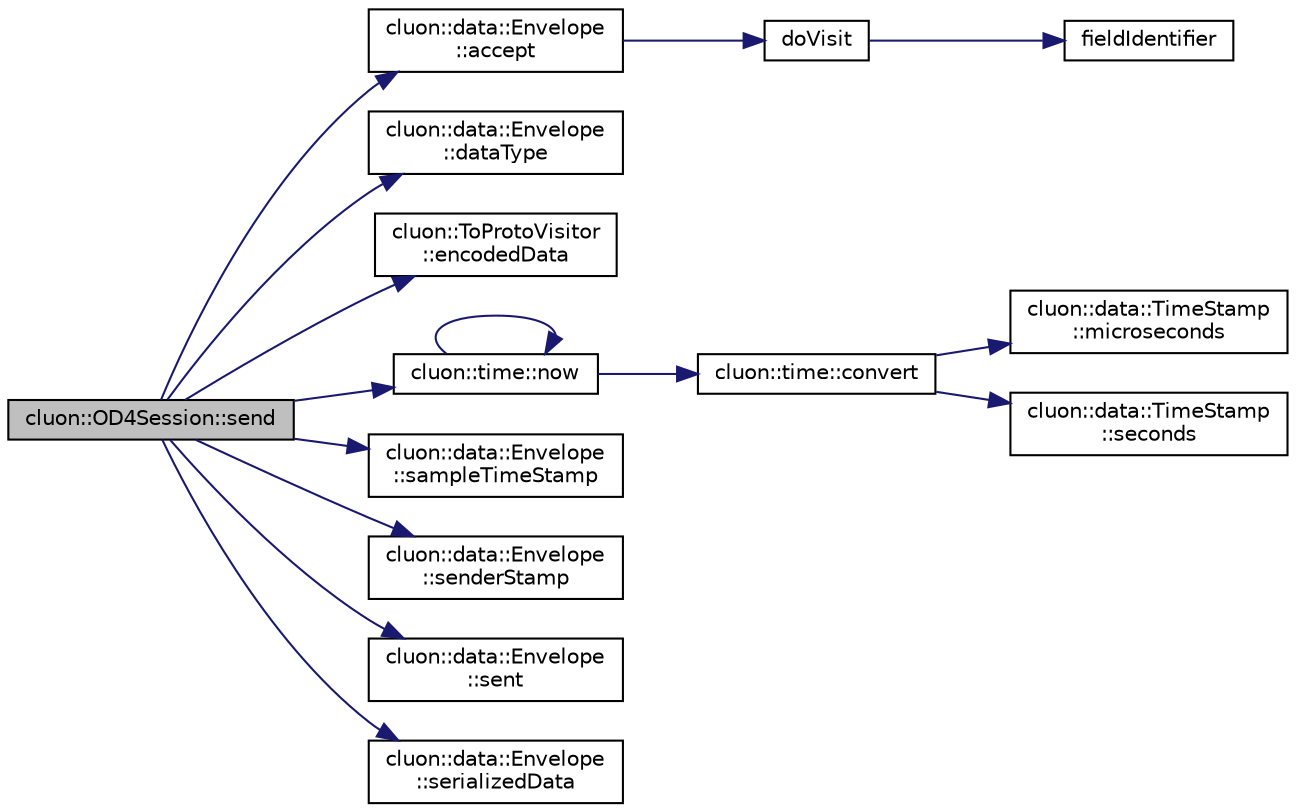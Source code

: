 digraph "cluon::OD4Session::send"
{
 // LATEX_PDF_SIZE
  edge [fontname="Helvetica",fontsize="10",labelfontname="Helvetica",labelfontsize="10"];
  node [fontname="Helvetica",fontsize="10",shape=record];
  rankdir="LR";
  Node1 [label="cluon::OD4Session::send",height=0.2,width=0.4,color="black", fillcolor="grey75", style="filled", fontcolor="black",tooltip=" "];
  Node1 -> Node2 [color="midnightblue",fontsize="10",style="solid",fontname="Helvetica"];
  Node2 [label="cluon::data::Envelope\l::accept",height=0.2,width=0.4,color="black", fillcolor="white", style="filled",URL="$classcluon_1_1data_1_1Envelope.html#afb1dfa6ca6a92b9c5eba3a1201b16dbd",tooltip=" "];
  Node2 -> Node3 [color="midnightblue",fontsize="10",style="solid",fontname="Helvetica"];
  Node3 [label="doVisit",height=0.2,width=0.4,color="black", fillcolor="white", style="filled",URL="$cluon-complete_8hpp.html#a51df6099bbb5cf8ad95fc798d3010b4c",tooltip=" "];
  Node3 -> Node4 [color="midnightblue",fontsize="10",style="solid",fontname="Helvetica"];
  Node4 [label="fieldIdentifier",height=0.2,width=0.4,color="black", fillcolor="white", style="filled",URL="$cluon-complete_8hpp.html#afab98cfce6f426b1a7deea4ca827a245",tooltip=" "];
  Node1 -> Node5 [color="midnightblue",fontsize="10",style="solid",fontname="Helvetica"];
  Node5 [label="cluon::data::Envelope\l::dataType",height=0.2,width=0.4,color="black", fillcolor="white", style="filled",URL="$classcluon_1_1data_1_1Envelope.html#abc59b3c43fef22b8d12bbce309a1504c",tooltip=" "];
  Node1 -> Node6 [color="midnightblue",fontsize="10",style="solid",fontname="Helvetica"];
  Node6 [label="cluon::ToProtoVisitor\l::encodedData",height=0.2,width=0.4,color="black", fillcolor="white", style="filled",URL="$classcluon_1_1ToProtoVisitor.html#a20841380c5c8e865f30f92d164477e81",tooltip=" "];
  Node1 -> Node7 [color="midnightblue",fontsize="10",style="solid",fontname="Helvetica"];
  Node7 [label="cluon::time::now",height=0.2,width=0.4,color="black", fillcolor="white", style="filled",URL="$namespacecluon_1_1time.html#a4265a23bd4bd2b5ed37abff8dffddd25",tooltip=" "];
  Node7 -> Node8 [color="midnightblue",fontsize="10",style="solid",fontname="Helvetica"];
  Node8 [label="cluon::time::convert",height=0.2,width=0.4,color="black", fillcolor="white", style="filled",URL="$namespacecluon_1_1time.html#ae2df73301f037b992abdb8b66c5e35b3",tooltip=" "];
  Node8 -> Node9 [color="midnightblue",fontsize="10",style="solid",fontname="Helvetica"];
  Node9 [label="cluon::data::TimeStamp\l::microseconds",height=0.2,width=0.4,color="black", fillcolor="white", style="filled",URL="$classcluon_1_1data_1_1TimeStamp.html#a6330ea6b06cdce2b2a30098f3ec87a9a",tooltip=" "];
  Node8 -> Node10 [color="midnightblue",fontsize="10",style="solid",fontname="Helvetica"];
  Node10 [label="cluon::data::TimeStamp\l::seconds",height=0.2,width=0.4,color="black", fillcolor="white", style="filled",URL="$classcluon_1_1data_1_1TimeStamp.html#ac8c0f1d9f06177d7dd8568261fe14dac",tooltip=" "];
  Node7 -> Node7 [color="midnightblue",fontsize="10",style="solid",fontname="Helvetica"];
  Node1 -> Node11 [color="midnightblue",fontsize="10",style="solid",fontname="Helvetica"];
  Node11 [label="cluon::data::Envelope\l::sampleTimeStamp",height=0.2,width=0.4,color="black", fillcolor="white", style="filled",URL="$classcluon_1_1data_1_1Envelope.html#a6ca4f2516600faae6a166d109578c977",tooltip=" "];
  Node1 -> Node12 [color="midnightblue",fontsize="10",style="solid",fontname="Helvetica"];
  Node12 [label="cluon::data::Envelope\l::senderStamp",height=0.2,width=0.4,color="black", fillcolor="white", style="filled",URL="$classcluon_1_1data_1_1Envelope.html#a1f544425b7a692e748ea90abe54642e2",tooltip=" "];
  Node1 -> Node13 [color="midnightblue",fontsize="10",style="solid",fontname="Helvetica"];
  Node13 [label="cluon::data::Envelope\l::sent",height=0.2,width=0.4,color="black", fillcolor="white", style="filled",URL="$classcluon_1_1data_1_1Envelope.html#accef53188ac7af51b42fc7507fd1cbac",tooltip=" "];
  Node1 -> Node14 [color="midnightblue",fontsize="10",style="solid",fontname="Helvetica"];
  Node14 [label="cluon::data::Envelope\l::serializedData",height=0.2,width=0.4,color="black", fillcolor="white", style="filled",URL="$classcluon_1_1data_1_1Envelope.html#a9b33bb1e804140e808a61a995278f82b",tooltip=" "];
}
